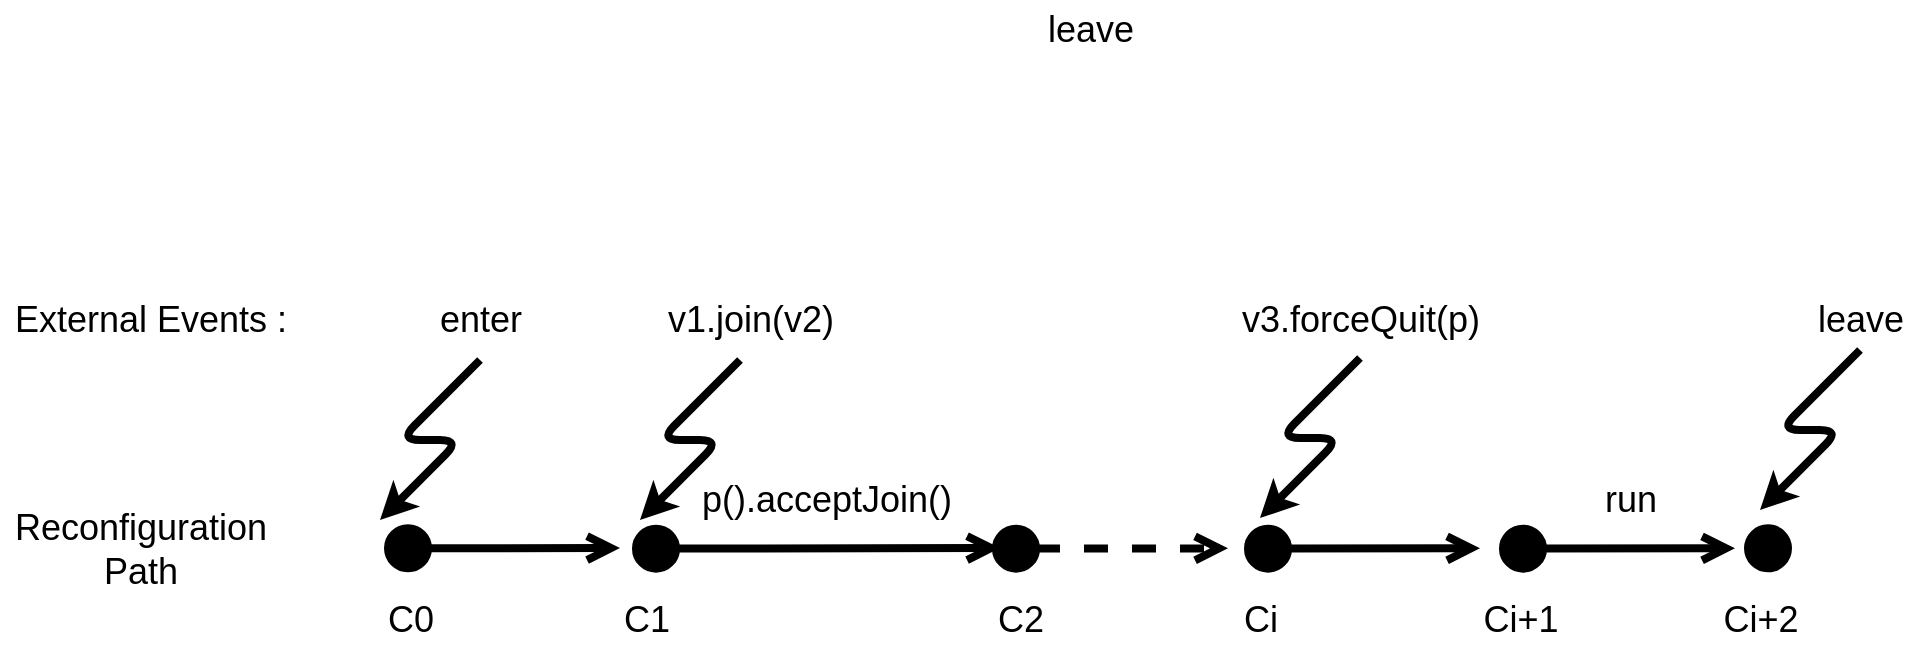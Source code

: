 <mxfile version="14.6.9" type="github">
  <diagram id="VVY7t8WF-qEzRWfAv-PR" name="Page-1">
    <mxGraphModel dx="1355" dy="764" grid="1" gridSize="10" guides="1" tooltips="1" connect="1" arrows="1" fold="1" page="1" pageScale="1" pageWidth="827" pageHeight="1169" math="0" shadow="0">
      <root>
        <mxCell id="0" />
        <mxCell id="1" parent="0" />
        <mxCell id="rb-uJHRxBeZ9UOczwigJ-1" value="External Events :" style="text;html=1;align=center;verticalAlign=middle;resizable=0;points=[];autosize=1;fontSize=18;" vertex="1" parent="1">
          <mxGeometry x="100" y="635" width="150" height="30" as="geometry" />
        </mxCell>
        <mxCell id="rb-uJHRxBeZ9UOczwigJ-2" value="Reconfiguration&lt;br&gt;Path" style="text;html=1;align=center;verticalAlign=middle;resizable=0;points=[];autosize=1;fontSize=18;" vertex="1" parent="1">
          <mxGeometry x="100" y="740" width="140" height="50" as="geometry" />
        </mxCell>
        <mxCell id="rb-uJHRxBeZ9UOczwigJ-3" value="" style="endArrow=open;startArrow=circle;endFill=0;startFill=1;endSize=8;html=1;strokeWidth=4;fontSize=18;" edge="1" parent="1">
          <mxGeometry width="160" relative="1" as="geometry">
            <mxPoint x="290" y="764.17" as="sourcePoint" />
            <mxPoint x="410" y="764" as="targetPoint" />
          </mxGeometry>
        </mxCell>
        <mxCell id="rb-uJHRxBeZ9UOczwigJ-4" value="C0" style="text;html=1;align=center;verticalAlign=middle;resizable=0;points=[];autosize=1;fontSize=18;" vertex="1" parent="1">
          <mxGeometry x="285" y="785" width="40" height="30" as="geometry" />
        </mxCell>
        <mxCell id="rb-uJHRxBeZ9UOczwigJ-5" value="" style="endArrow=open;startArrow=circle;endFill=0;startFill=1;endSize=8;html=1;strokeWidth=4;fontSize=18;dashed=1;" edge="1" parent="1">
          <mxGeometry width="160" relative="1" as="geometry">
            <mxPoint x="594" y="764.34" as="sourcePoint" />
            <mxPoint x="714" y="764.17" as="targetPoint" />
          </mxGeometry>
        </mxCell>
        <mxCell id="rb-uJHRxBeZ9UOczwigJ-6" value="" style="endArrow=open;startArrow=circle;endFill=0;startFill=1;endSize=8;html=1;strokeWidth=4;fontSize=18;" edge="1" parent="1">
          <mxGeometry width="160" relative="1" as="geometry">
            <mxPoint x="720" y="764.34" as="sourcePoint" />
            <mxPoint x="840" y="764.17" as="targetPoint" />
          </mxGeometry>
        </mxCell>
        <mxCell id="rb-uJHRxBeZ9UOczwigJ-7" value="" style="endArrow=open;startArrow=circle;endFill=0;startFill=1;endSize=8;html=1;strokeWidth=4;fontSize=18;" edge="1" parent="1">
          <mxGeometry width="160" relative="1" as="geometry">
            <mxPoint x="847.5" y="764.34" as="sourcePoint" />
            <mxPoint x="967.5" y="764.17" as="targetPoint" />
          </mxGeometry>
        </mxCell>
        <mxCell id="rb-uJHRxBeZ9UOczwigJ-8" value="" style="endArrow=none;startArrow=circle;endFill=0;startFill=1;endSize=8;html=1;strokeWidth=4;fontSize=18;" edge="1" parent="1">
          <mxGeometry width="160" relative="1" as="geometry">
            <mxPoint x="970" y="764.42" as="sourcePoint" />
            <mxPoint x="990" y="764.08" as="targetPoint" />
          </mxGeometry>
        </mxCell>
        <mxCell id="rb-uJHRxBeZ9UOczwigJ-9" value="Ci" style="text;html=1;align=center;verticalAlign=middle;resizable=0;points=[];autosize=1;fontSize=18;" vertex="1" parent="1">
          <mxGeometry x="715" y="785" width="30" height="30" as="geometry" />
        </mxCell>
        <mxCell id="rb-uJHRxBeZ9UOczwigJ-10" value="Ci+1" style="text;html=1;align=center;verticalAlign=middle;resizable=0;points=[];autosize=1;fontSize=18;" vertex="1" parent="1">
          <mxGeometry x="835" y="785" width="50" height="30" as="geometry" />
        </mxCell>
        <mxCell id="rb-uJHRxBeZ9UOczwigJ-11" value="&lt;div&gt;Ci+2&lt;/div&gt;" style="text;html=1;align=center;verticalAlign=middle;resizable=0;points=[];autosize=1;fontSize=18;" vertex="1" parent="1">
          <mxGeometry x="955" y="785" width="50" height="30" as="geometry" />
        </mxCell>
        <mxCell id="rb-uJHRxBeZ9UOczwigJ-14" value="" style="endArrow=classic;html=1;strokeWidth=4;fontSize=18;" edge="1" parent="1">
          <mxGeometry width="50" height="50" relative="1" as="geometry">
            <mxPoint x="780" y="669" as="sourcePoint" />
            <mxPoint x="730" y="749" as="targetPoint" />
            <Array as="points">
              <mxPoint x="780" y="669" />
              <mxPoint x="740" y="709" />
              <mxPoint x="770" y="709" />
            </Array>
          </mxGeometry>
        </mxCell>
        <mxCell id="rb-uJHRxBeZ9UOczwigJ-17" value="v3.forceQuit(p)" style="text;html=1;align=center;verticalAlign=middle;resizable=0;points=[];autosize=1;fontSize=18;" vertex="1" parent="1">
          <mxGeometry x="715" y="635" width="130" height="30" as="geometry" />
        </mxCell>
        <mxCell id="rb-uJHRxBeZ9UOczwigJ-19" value="" style="endArrow=open;startArrow=circle;endFill=0;startFill=1;endSize=8;html=1;strokeWidth=4;fontSize=18;" edge="1" parent="1">
          <mxGeometry width="160" relative="1" as="geometry">
            <mxPoint x="414" y="764.34" as="sourcePoint" />
            <mxPoint x="600" y="764" as="targetPoint" />
          </mxGeometry>
        </mxCell>
        <mxCell id="rb-uJHRxBeZ9UOczwigJ-20" value="C1" style="text;html=1;align=center;verticalAlign=middle;resizable=0;points=[];autosize=1;fontSize=18;" vertex="1" parent="1">
          <mxGeometry x="402.5" y="785" width="40" height="30" as="geometry" />
        </mxCell>
        <mxCell id="rb-uJHRxBeZ9UOczwigJ-21" value="C2" style="text;html=1;align=center;verticalAlign=middle;resizable=0;points=[];autosize=1;fontSize=18;" vertex="1" parent="1">
          <mxGeometry x="590" y="785" width="40" height="30" as="geometry" />
        </mxCell>
        <mxCell id="rb-uJHRxBeZ9UOczwigJ-22" value="p().acceptJoin()" style="text;html=1;align=center;verticalAlign=middle;resizable=0;points=[];autosize=1;fontSize=18;" vertex="1" parent="1">
          <mxGeometry x="442.5" y="725" width="140" height="30" as="geometry" />
        </mxCell>
        <mxCell id="rb-uJHRxBeZ9UOczwigJ-23" value="run" style="text;html=1;align=center;verticalAlign=middle;resizable=0;points=[];autosize=1;fontSize=18;" vertex="1" parent="1">
          <mxGeometry x="895" y="725" width="40" height="30" as="geometry" />
        </mxCell>
        <mxCell id="rb-uJHRxBeZ9UOczwigJ-25" value="leave" style="text;html=1;align=center;verticalAlign=middle;resizable=0;points=[];autosize=1;fontSize=18;" vertex="1" parent="1">
          <mxGeometry x="615" y="490" width="60" height="30" as="geometry" />
        </mxCell>
        <mxCell id="rb-uJHRxBeZ9UOczwigJ-26" value="enter" style="text;html=1;align=center;verticalAlign=middle;resizable=0;points=[];autosize=1;fontSize=18;" vertex="1" parent="1">
          <mxGeometry x="310" y="635" width="60" height="30" as="geometry" />
        </mxCell>
        <mxCell id="rb-uJHRxBeZ9UOczwigJ-27" value="" style="endArrow=classic;html=1;strokeWidth=4;fontSize=18;" edge="1" parent="1">
          <mxGeometry width="50" height="50" relative="1" as="geometry">
            <mxPoint x="340" y="670" as="sourcePoint" />
            <mxPoint x="290" y="750" as="targetPoint" />
            <Array as="points">
              <mxPoint x="340" y="670" />
              <mxPoint x="300" y="710" />
              <mxPoint x="330" y="710" />
            </Array>
          </mxGeometry>
        </mxCell>
        <mxCell id="rb-uJHRxBeZ9UOczwigJ-31" value="" style="endArrow=classic;html=1;strokeWidth=4;fontSize=18;" edge="1" parent="1">
          <mxGeometry width="50" height="50" relative="1" as="geometry">
            <mxPoint x="1030" y="665" as="sourcePoint" />
            <mxPoint x="980" y="745" as="targetPoint" />
            <Array as="points">
              <mxPoint x="1030" y="665" />
              <mxPoint x="990" y="705" />
              <mxPoint x="1020" y="705" />
            </Array>
          </mxGeometry>
        </mxCell>
        <mxCell id="rb-uJHRxBeZ9UOczwigJ-32" value="leave" style="text;html=1;align=center;verticalAlign=middle;resizable=0;points=[];autosize=1;fontSize=18;" vertex="1" parent="1">
          <mxGeometry x="1000" y="635" width="60" height="30" as="geometry" />
        </mxCell>
        <mxCell id="rb-uJHRxBeZ9UOczwigJ-33" value="" style="endArrow=classic;html=1;strokeWidth=4;fontSize=18;" edge="1" parent="1">
          <mxGeometry width="50" height="50" relative="1" as="geometry">
            <mxPoint x="470" y="670" as="sourcePoint" />
            <mxPoint x="420" y="750" as="targetPoint" />
            <Array as="points">
              <mxPoint x="470" y="670" />
              <mxPoint x="430" y="710" />
              <mxPoint x="460" y="710" />
            </Array>
          </mxGeometry>
        </mxCell>
        <mxCell id="rb-uJHRxBeZ9UOczwigJ-34" value="v1.join(v2)" style="text;html=1;align=center;verticalAlign=middle;resizable=0;points=[];autosize=1;fontSize=18;" vertex="1" parent="1">
          <mxGeometry x="425" y="635" width="100" height="30" as="geometry" />
        </mxCell>
      </root>
    </mxGraphModel>
  </diagram>
</mxfile>
